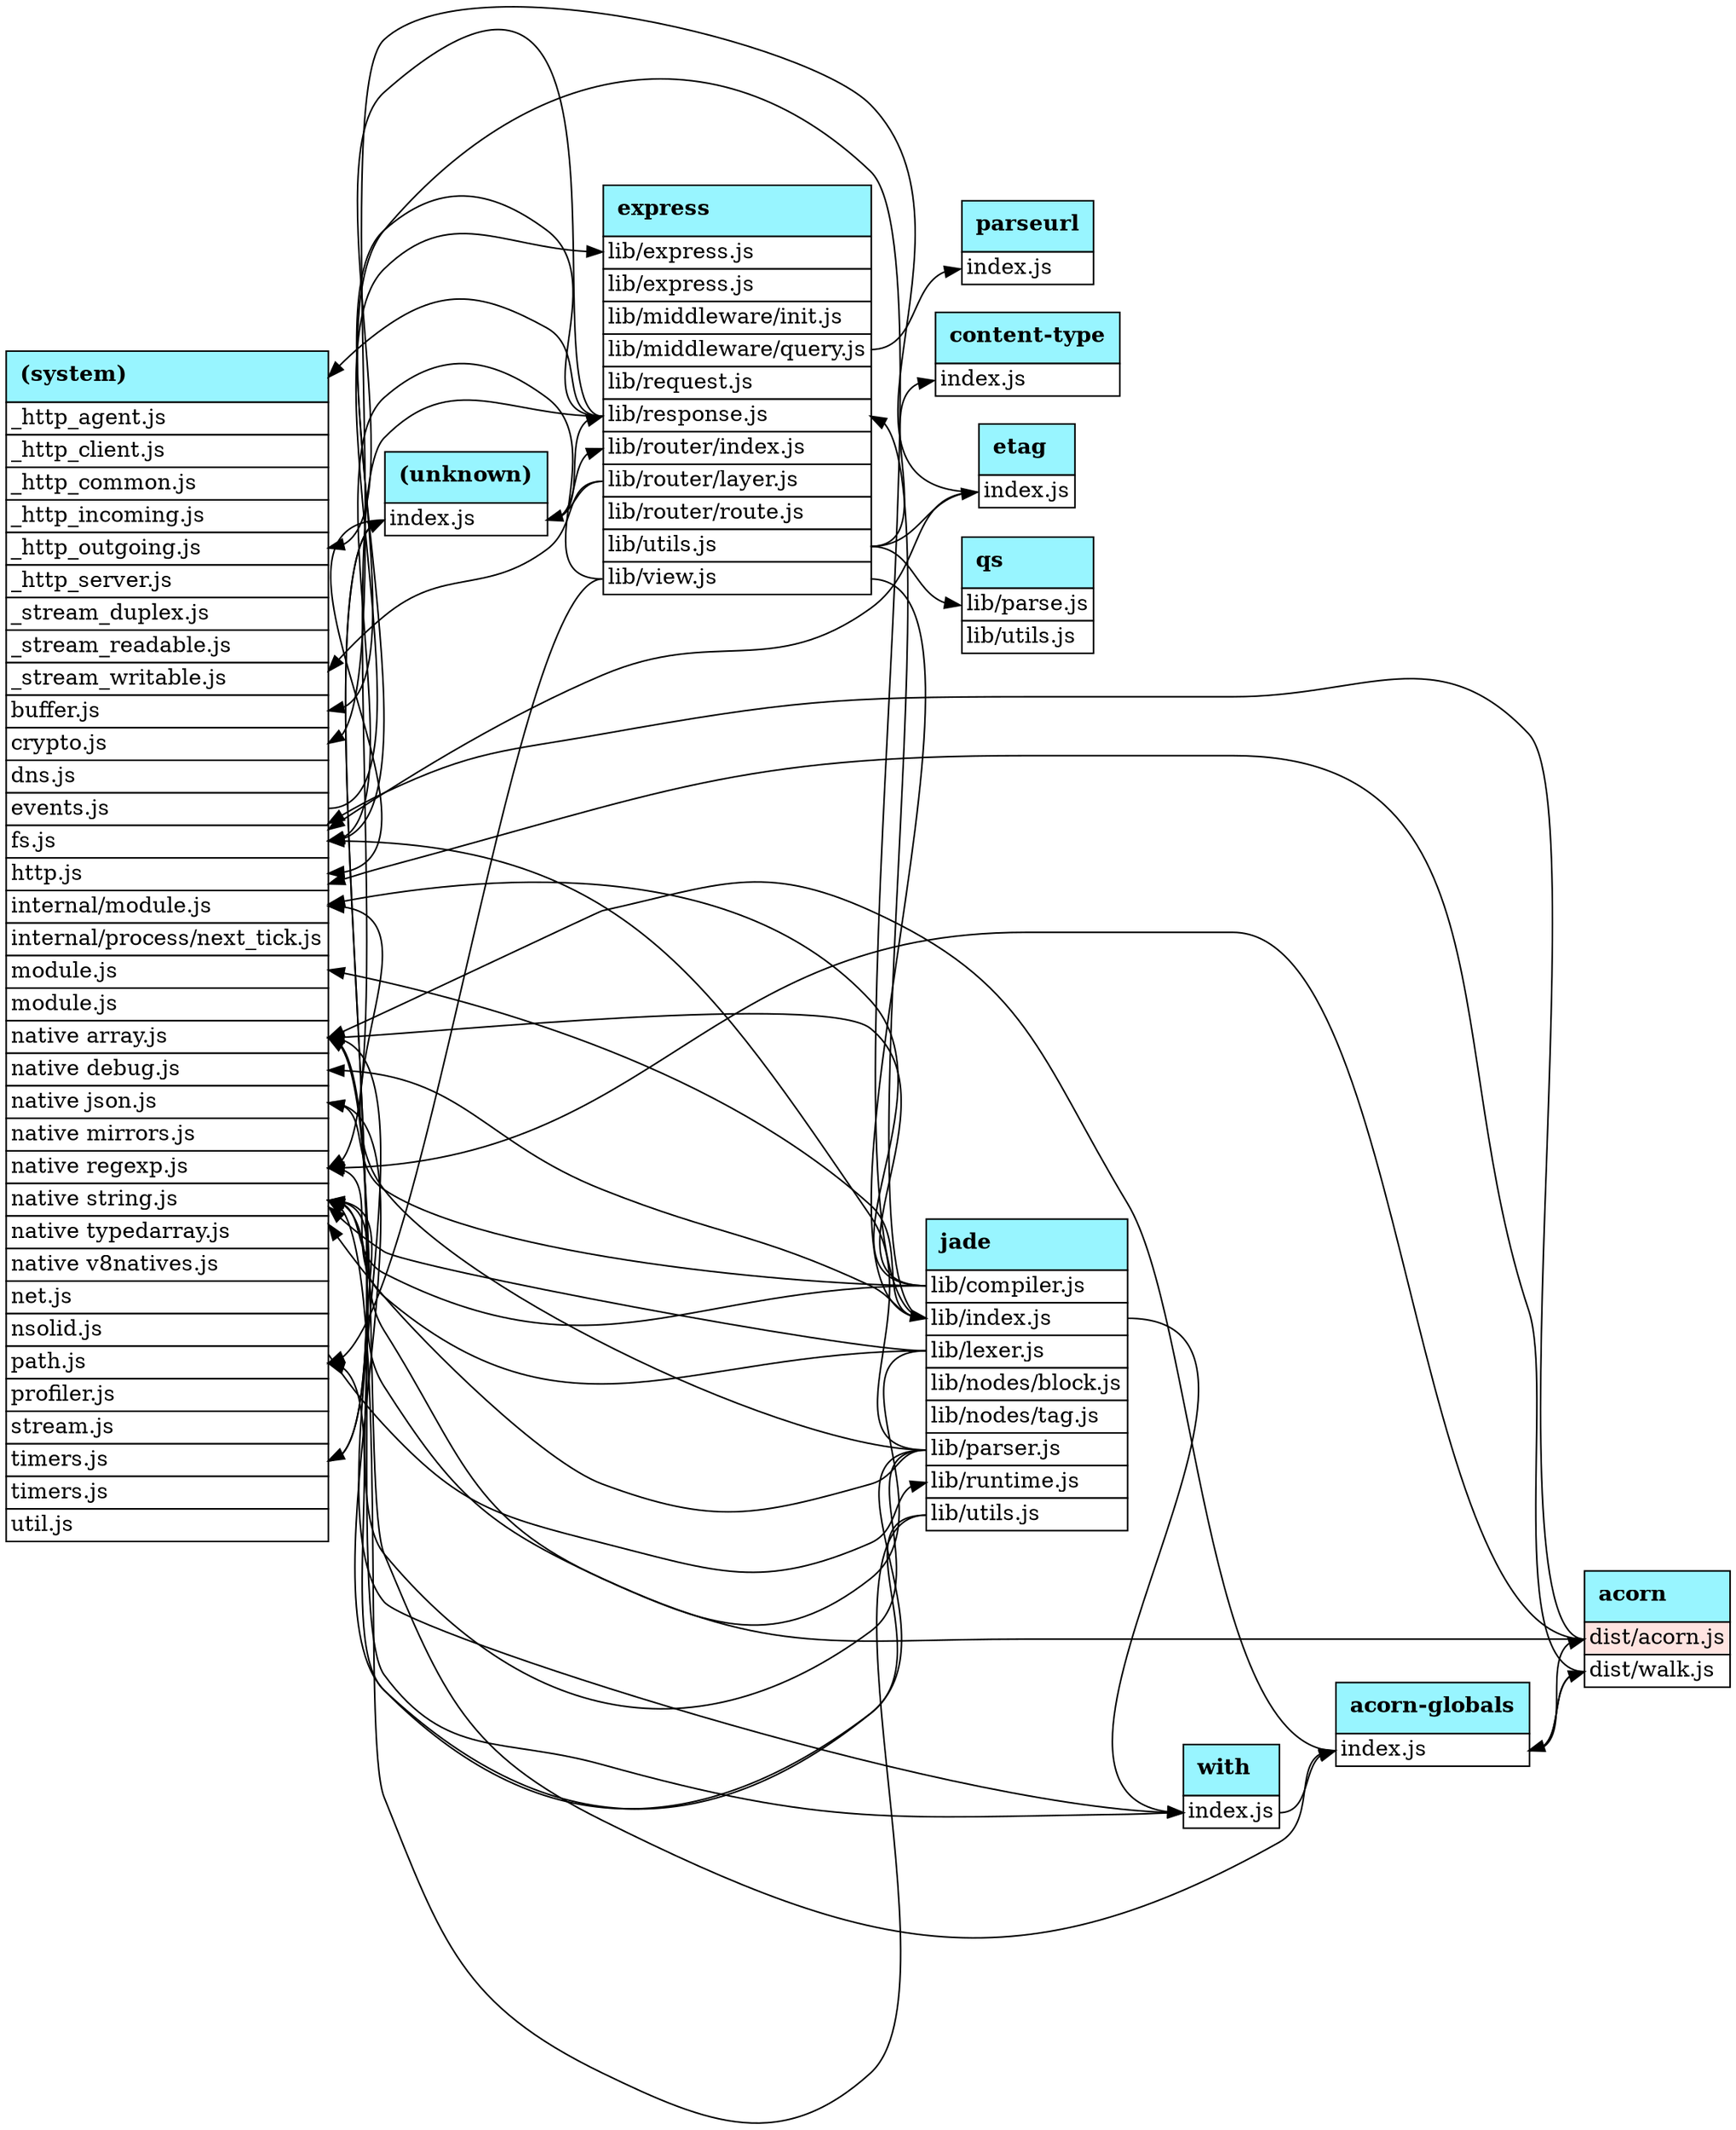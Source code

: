 digraph g {
    graph [
        rankdir = "LR"
    ];
    "(system)" [
        shape = "plain"
        label = <<table border="0" cellspacing="0">
<tr><td align="left" border="1" cellpadding="8" bgcolor="cadetblue1"  title="package (system) -- 1%" ><b>(system)</b></td></tr>
<tr><td port="_http_agent.js" align="left" border="1" bgcolor="white" title="0% -- _http_agent.js" href="#">_http_agent.js</td></tr>
<tr><td port="_http_client.js" align="left" border="1" bgcolor="white" title="0% -- _http_client.js" href="#">_http_client.js</td></tr>
<tr><td port="_http_common.js" align="left" border="1" bgcolor="white" title="0% -- _http_common.js" href="#">_http_common.js</td></tr>
<tr><td port="_http_incoming.js" align="left" border="1" bgcolor="white" title="0% -- _http_incoming.js" href="#">_http_incoming.js</td></tr>
<tr><td port="_http_outgoing.js" align="left" border="1" bgcolor="white" title="0% -- _http_outgoing.js" href="#">_http_outgoing.js</td></tr>
<tr><td port="_http_server.js" align="left" border="1" bgcolor="white" title="0% -- _http_server.js" href="#">_http_server.js</td></tr>
<tr><td port="_stream_duplex.js" align="left" border="1" bgcolor="white" title="0% -- _stream_duplex.js" href="#">_stream_duplex.js</td></tr>
<tr><td port="_stream_readable.js" align="left" border="1" bgcolor="white" title="0% -- _stream_readable.js" href="#">_stream_readable.js</td></tr>
<tr><td port="_stream_writable.js" align="left" border="1" bgcolor="white" title="0% -- _stream_writable.js" href="#">_stream_writable.js</td></tr>
<tr><td port="buffer.js" align="left" border="1" bgcolor="white" title="0% -- buffer.js" href="#">buffer.js</td></tr>
<tr><td port="crypto.js" align="left" border="1" bgcolor="white" title="0% -- crypto.js" href="#">crypto.js</td></tr>
<tr><td port="dns.js" align="left" border="1" bgcolor="white" title="0% -- dns.js" href="#">dns.js</td></tr>
<tr><td port="events.js" align="left" border="1" bgcolor="white" title="0% -- events.js" href="#">events.js</td></tr>
<tr><td port="fs.js" align="left" border="1" bgcolor="white" title="0% -- fs.js" href="#">fs.js</td></tr>
<tr><td port="http.js" align="left" border="1" bgcolor="white" title="0% -- http.js" href="#">http.js</td></tr>
<tr><td port="internal/module.js" align="left" border="1" bgcolor="white" title="0% -- internal/module.js" href="#">internal/module.js</td></tr>
<tr><td port="internal/process/next_tick.js" align="left" border="1" bgcolor="white" title="0% -- internal/process/next_tick.js" href="#">internal/process/next_tick.js</td></tr>
<tr><td port="module.js" align="left" border="1" bgcolor="white" title="0% -- module.js" href="#">module.js</td></tr>
<tr><td port="module.js" align="left" border="1" bgcolor="white" title="0% -- module.js" href="#">module.js</td></tr>
<tr><td port="native array.js" align="left" border="1" bgcolor="white" title="0% -- native array.js" href="#">native array.js</td></tr>
<tr><td port="native debug.js" align="left" border="1" bgcolor="white" title="0% -- native debug.js" href="#">native debug.js</td></tr>
<tr><td port="native json.js" align="left" border="1" bgcolor="white" title="0% -- native json.js" href="#">native json.js</td></tr>
<tr><td port="native mirrors.js" align="left" border="1" bgcolor="white" title="0% -- native mirrors.js" href="#">native mirrors.js</td></tr>
<tr><td port="native regexp.js" align="left" border="1" bgcolor="white" title="0% -- native regexp.js" href="#">native regexp.js</td></tr>
<tr><td port="native string.js" align="left" border="1" bgcolor="white" title="0% -- native string.js" href="#">native string.js</td></tr>
<tr><td port="native typedarray.js" align="left" border="1" bgcolor="white" title="0% -- native typedarray.js" href="#">native typedarray.js</td></tr>
<tr><td port="native v8natives.js" align="left" border="1" bgcolor="white" title="0% -- native v8natives.js" href="#">native v8natives.js</td></tr>
<tr><td port="net.js" align="left" border="1" bgcolor="white" title="0% -- net.js" href="#">net.js</td></tr>
<tr><td port="nsolid.js" align="left" border="1" bgcolor="white" title="0% -- nsolid.js" href="#">nsolid.js</td></tr>
<tr><td port="path.js" align="left" border="1" bgcolor="white" title="0% -- path.js" href="#">path.js</td></tr>
<tr><td port="profiler.js" align="left" border="1" bgcolor="white" title="0% -- profiler.js" href="#">profiler.js</td></tr>
<tr><td port="stream.js" align="left" border="1" bgcolor="white" title="0% -- stream.js" href="#">stream.js</td></tr>
<tr><td port="timers.js" align="left" border="1" bgcolor="white" title="0% -- timers.js" href="#">timers.js</td></tr>
<tr><td port="timers.js" align="left" border="1" bgcolor="white" title="0% -- timers.js" href="#">timers.js</td></tr>
<tr><td port="util.js" align="left" border="1" bgcolor="white" title="0% -- util.js" href="#">util.js</td></tr>
</table>>
    ];
    "(unknown)" [
        shape = "plain"
        label = <<table border="0" cellspacing="0">
<tr><td align="left" border="1" cellpadding="8" bgcolor="cadetblue1"  title="package (unknown) -- 0%" ><b>(unknown)</b></td></tr>
<tr><td port="index.js" align="left" border="1" bgcolor="white" title="0% -- /Users/pmuellr/Projects/slides/2017/01-profiling-node/demos/express-demo/index.js" href="#">index.js</td></tr>
</table>>
    ];
    "express" [
        shape = "plain"
        label = <<table border="0" cellspacing="0">
<tr><td align="left" border="1" cellpadding="8" bgcolor="cadetblue1" href="https://npmjs.org/package/express" title="package express -- 0%" ><b>express</b></td></tr>
<tr><td port="lib/express.js" align="left" border="1" bgcolor="white" title="0% -- /Users/pmuellr/Projects/slides/2017/01-profiling-node/demos/express-demo/node_modules/express/lib/express.js" href="#">lib/express.js</td></tr>
<tr><td port="lib/express.js" align="left" border="1" bgcolor="white" title="0% -- /Users/pmuellr/Projects/slides/2017/01-profiling-node/demos/express-demo/node_modules/express/lib/express.js" href="#">lib/express.js</td></tr>
<tr><td port="lib/middleware/init.js" align="left" border="1" bgcolor="white" title="0% -- /Users/pmuellr/Projects/slides/2017/01-profiling-node/demos/express-demo/node_modules/express/lib/middleware/init.js" href="#">lib/middleware/init.js</td></tr>
<tr><td port="lib/middleware/query.js" align="left" border="1" bgcolor="white" title="0% -- /Users/pmuellr/Projects/slides/2017/01-profiling-node/demos/express-demo/node_modules/express/lib/middleware/query.js" href="#">lib/middleware/query.js</td></tr>
<tr><td port="lib/request.js" align="left" border="1" bgcolor="white" title="0% -- /Users/pmuellr/Projects/slides/2017/01-profiling-node/demos/express-demo/node_modules/express/lib/request.js" href="#">lib/request.js</td></tr>
<tr><td port="lib/response.js" align="left" border="1" bgcolor="white" title="0% -- /Users/pmuellr/Projects/slides/2017/01-profiling-node/demos/express-demo/node_modules/express/lib/response.js" href="#">lib/response.js</td></tr>
<tr><td port="lib/router/index.js" align="left" border="1" bgcolor="white" title="0% -- /Users/pmuellr/Projects/slides/2017/01-profiling-node/demos/express-demo/node_modules/express/lib/router/index.js" href="#">lib/router/index.js</td></tr>
<tr><td port="lib/router/layer.js" align="left" border="1" bgcolor="white" title="0% -- /Users/pmuellr/Projects/slides/2017/01-profiling-node/demos/express-demo/node_modules/express/lib/router/layer.js" href="#">lib/router/layer.js</td></tr>
<tr><td port="lib/router/route.js" align="left" border="1" bgcolor="white" title="0% -- /Users/pmuellr/Projects/slides/2017/01-profiling-node/demos/express-demo/node_modules/express/lib/router/route.js" href="#">lib/router/route.js</td></tr>
<tr><td port="lib/utils.js" align="left" border="1" bgcolor="white" title="0% -- /Users/pmuellr/Projects/slides/2017/01-profiling-node/demos/express-demo/node_modules/express/lib/utils.js" href="#">lib/utils.js</td></tr>
<tr><td port="lib/view.js" align="left" border="1" bgcolor="white" title="0% -- /Users/pmuellr/Projects/slides/2017/01-profiling-node/demos/express-demo/node_modules/express/lib/view.js" href="#">lib/view.js</td></tr>
</table>>
    ];
    "qs" [
        shape = "plain"
        label = <<table border="0" cellspacing="0">
<tr><td align="left" border="1" cellpadding="8" bgcolor="cadetblue1" href="https://npmjs.org/package/qs" title="package qs -- 0%" ><b>qs</b></td></tr>
<tr><td port="lib/parse.js" align="left" border="1" bgcolor="white" title="0% -- /Users/pmuellr/Projects/slides/2017/01-profiling-node/demos/express-demo/node_modules/express/node_modules/qs/lib/parse.js" href="#">lib/parse.js</td></tr>
<tr><td port="lib/utils.js" align="left" border="1" bgcolor="white" title="0% -- /Users/pmuellr/Projects/slides/2017/01-profiling-node/demos/express-demo/node_modules/express/node_modules/qs/lib/utils.js" href="#">lib/utils.js</td></tr>
</table>>
    ];
    "jade" [
        shape = "plain"
        label = <<table border="0" cellspacing="0">
<tr><td align="left" border="1" cellpadding="8" bgcolor="cadetblue1" href="https://npmjs.org/package/jade" title="package jade -- 0%" ><b>jade</b></td></tr>
<tr><td port="lib/compiler.js" align="left" border="1" bgcolor="white" title="0% -- /Users/pmuellr/Projects/slides/2017/01-profiling-node/demos/express-demo/node_modules/jade/lib/compiler.js" href="#">lib/compiler.js</td></tr>
<tr><td port="lib/index.js" align="left" border="1" bgcolor="white" title="0% -- /Users/pmuellr/Projects/slides/2017/01-profiling-node/demos/express-demo/node_modules/jade/lib/index.js" href="#">lib/index.js</td></tr>
<tr><td port="lib/lexer.js" align="left" border="1" bgcolor="white" title="0% -- /Users/pmuellr/Projects/slides/2017/01-profiling-node/demos/express-demo/node_modules/jade/lib/lexer.js" href="#">lib/lexer.js</td></tr>
<tr><td port="lib/nodes/block.js" align="left" border="1" bgcolor="white" title="0% -- /Users/pmuellr/Projects/slides/2017/01-profiling-node/demos/express-demo/node_modules/jade/lib/nodes/block.js" href="#">lib/nodes/block.js</td></tr>
<tr><td port="lib/nodes/tag.js" align="left" border="1" bgcolor="white" title="0% -- /Users/pmuellr/Projects/slides/2017/01-profiling-node/demos/express-demo/node_modules/jade/lib/nodes/tag.js" href="#">lib/nodes/tag.js</td></tr>
<tr><td port="lib/parser.js" align="left" border="1" bgcolor="white" title="0% -- /Users/pmuellr/Projects/slides/2017/01-profiling-node/demos/express-demo/node_modules/jade/lib/parser.js" href="#">lib/parser.js</td></tr>
<tr><td port="lib/runtime.js" align="left" border="1" bgcolor="white" title="0% -- /Users/pmuellr/Projects/slides/2017/01-profiling-node/demos/express-demo/node_modules/jade/lib/runtime.js" href="#">lib/runtime.js</td></tr>
<tr><td port="lib/utils.js" align="left" border="1" bgcolor="white" title="0% -- /Users/pmuellr/Projects/slides/2017/01-profiling-node/demos/express-demo/node_modules/jade/lib/utils.js" href="#">lib/utils.js</td></tr>
</table>>
    ];
    "with" [
        shape = "plain"
        label = <<table border="0" cellspacing="0">
<tr><td align="left" border="1" cellpadding="8" bgcolor="cadetblue1" href="https://npmjs.org/package/with" title="package with -- 0%" ><b>with</b></td></tr>
<tr><td port="index.js" align="left" border="1" bgcolor="white" title="0% -- /Users/pmuellr/Projects/slides/2017/01-profiling-node/demos/express-demo/node_modules/jade/node_modules/with/index.js" href="#">index.js</td></tr>
</table>>
    ];
    "acorn-globals" [
        shape = "plain"
        label = <<table border="0" cellspacing="0">
<tr><td align="left" border="1" cellpadding="8" bgcolor="cadetblue1" href="https://npmjs.org/package/acorn-globals" title="package acorn-globals -- 0%" ><b>acorn-globals</b></td></tr>
<tr><td port="index.js" align="left" border="1" bgcolor="white" title="0% -- /Users/pmuellr/Projects/slides/2017/01-profiling-node/demos/express-demo/node_modules/jade/node_modules/with/node_modules/acorn-globals/index.js" href="#">index.js</td></tr>
</table>>
    ];
    "acorn" [
        shape = "plain"
        label = <<table border="0" cellspacing="0">
<tr><td align="left" border="1" cellpadding="8" bgcolor="cadetblue1" href="https://npmjs.org/package/acorn" title="package acorn -- 0%" ><b>acorn</b></td></tr>
<tr><td port="dist/acorn.js" align="left" border="1" bgcolor="mistyrose" title="1% -- /Users/pmuellr/Projects/slides/2017/01-profiling-node/demos/express-demo/node_modules/jade/node_modules/with/node_modules/acorn-globals/node_modules/acorn/dist/acorn.js" href="#">dist/acorn.js</td></tr>
<tr><td port="dist/walk.js" align="left" border="1" bgcolor="white" title="0% -- /Users/pmuellr/Projects/slides/2017/01-profiling-node/demos/express-demo/node_modules/jade/node_modules/with/node_modules/acorn-globals/node_modules/acorn/dist/walk.js" href="#">dist/walk.js</td></tr>
</table>>
    ];
    "content-type" [
        shape = "plain"
        label = <<table border="0" cellspacing="0">
<tr><td align="left" border="1" cellpadding="8" bgcolor="cadetblue1" href="https://npmjs.org/package/content-type" title="package content-type -- 0%" ><b>content-type</b></td></tr>
<tr><td port="index.js" align="left" border="1" bgcolor="white" title="0% -- /Users/pmuellr/Projects/slides/2017/01-profiling-node/demos/express-demo/node_modules/express/node_modules/content-type/index.js" href="#">index.js</td></tr>
</table>>
    ];
    "etag" [
        shape = "plain"
        label = <<table border="0" cellspacing="0">
<tr><td align="left" border="1" cellpadding="8" bgcolor="cadetblue1" href="https://npmjs.org/package/etag" title="package etag -- 0%" ><b>etag</b></td></tr>
<tr><td port="index.js" align="left" border="1" bgcolor="white" title="0% -- /Users/pmuellr/Projects/slides/2017/01-profiling-node/demos/express-demo/node_modules/express/node_modules/etag/index.js" href="#">index.js</td></tr>
</table>>
    ];
    "parseurl" [
        shape = "plain"
        label = <<table border="0" cellspacing="0">
<tr><td align="left" border="1" cellpadding="8" bgcolor="cadetblue1" href="https://npmjs.org/package/parseurl" title="package parseurl -- 0%" ><b>parseurl</b></td></tr>
<tr><td port="index.js" align="left" border="1" bgcolor="white" title="0% -- /Users/pmuellr/Projects/slides/2017/01-profiling-node/demos/express-demo/node_modules/express/node_modules/parseurl/index.js" href="#">index.js</td></tr>
</table>>
    ];
    "(system)":"" -> "jade":"lib/runtime.js" [tooltip="(system): -> jade:lib/runtime.js"];
    "(system)":"events.js" -> "express":"lib/express.js" [tooltip="(system):events.js -> express:lib/express.js"];
    "(system)":"native array.js" -> "acorn-globals":"index.js" [tooltip="(system):native array.js -> acorn-globals:index.js"];
    "(system)":"native array.js" -> "with":"index.js" [tooltip="(system):native array.js -> with:index.js"];
    "(system)":"timers.js" -> "(unknown)":"index.js" [tooltip="(system):timers.js -> (unknown):index.js"];
    "(unknown)":"index.js" -> "(system)":"http.js" [tooltip="(unknown):index.js -> (system):http.js"];
    "(unknown)":"index.js" -> "express":"lib/router/index.js" [tooltip="(unknown):index.js -> express:lib/router/index.js"];
    "(unknown)":"index.js" -> "(system)":"timers.js" [tooltip="(unknown):index.js -> (system):timers.js"];
    "(unknown)":"index.js" -> "express":"lib/response.js" [tooltip="(unknown):index.js -> express:lib/response.js"];
    "express":"lib/middleware/query.js" -> "parseurl":"index.js" [tooltip="express:lib/middleware/query.js -> parseurl:index.js"];
    "express":"lib/response.js" -> "(system)":"" [tooltip="express:lib/response.js -> (system):"];
    "express":"lib/response.js" -> "(system)":"_http_outgoing.js" [tooltip="express:lib/response.js -> (system):_http_outgoing.js"];
    "express":"lib/response.js" -> "(system)":"buffer.js" [tooltip="express:lib/response.js -> (system):buffer.js"];
    "express":"lib/response.js" -> "(system)":"native regexp.js" [tooltip="express:lib/response.js -> (system):native regexp.js"];
    "express":"lib/router/layer.js" -> "(system)":"" [tooltip="express:lib/router/layer.js -> (system):"];
    "express":"lib/router/layer.js" -> "(unknown)":"index.js" [tooltip="express:lib/router/layer.js -> (unknown):index.js"];
    "express":"lib/utils.js" -> "qs":"lib/parse.js" [tooltip="express:lib/utils.js -> qs:lib/parse.js"];
    "express":"lib/utils.js" -> "content-type":"index.js" [tooltip="express:lib/utils.js -> content-type:index.js"];
    "express":"lib/utils.js" -> "etag":"index.js" [tooltip="express:lib/utils.js -> etag:index.js"];
    "express":"lib/view.js" -> "(system)":"path.js" [tooltip="express:lib/view.js -> (system):path.js"];
    "express":"lib/view.js" -> "(system)":"fs.js" [tooltip="express:lib/view.js -> (system):fs.js"];
    "express":"lib/view.js" -> "jade":"lib/index.js" [tooltip="express:lib/view.js -> jade:lib/index.js"];
    "jade":"lib/compiler.js" -> "(system)":"native array.js" [tooltip="jade:lib/compiler.js -> (system):native array.js"];
    "jade":"lib/compiler.js" -> "(system)":"native string.js" [tooltip="jade:lib/compiler.js -> (system):native string.js"];
    "jade":"lib/compiler.js" -> "(system)":"native json.js" [tooltip="jade:lib/compiler.js -> (system):native json.js"];
    "jade":"lib/compiler.js" -> "(system)":"" [tooltip="jade:lib/compiler.js -> (system):"];
    "jade":"lib/index.js" -> "express":"lib/response.js" [tooltip="jade:lib/index.js -> express:lib/response.js"];
    "jade":"lib/index.js" -> "(system)":"fs.js" [tooltip="jade:lib/index.js -> (system):fs.js"];
    "jade":"lib/index.js" -> "(system)":"" [tooltip="jade:lib/index.js -> (system):"];
    "jade":"lib/index.js" -> "(system)":"native debug.js" [tooltip="jade:lib/index.js -> (system):native debug.js"];
    "jade":"lib/index.js" -> "with":"index.js" [tooltip="jade:lib/index.js -> with:index.js"];
    "jade":"lib/lexer.js" -> "(system)":"" [tooltip="jade:lib/lexer.js -> (system):"];
    "jade":"lib/lexer.js" -> "(system)":"native regexp.js" [tooltip="jade:lib/lexer.js -> (system):native regexp.js"];
    "jade":"lib/lexer.js" -> "(system)":"native string.js" [tooltip="jade:lib/lexer.js -> (system):native string.js"];
    "jade":"lib/parser.js" -> "(system)":"" [tooltip="jade:lib/parser.js -> (system):"];
    "jade":"lib/parser.js" -> "(system)":"fs.js" [tooltip="jade:lib/parser.js -> (system):fs.js"];
    "jade":"lib/parser.js" -> "(system)":"internal/module.js" [tooltip="jade:lib/parser.js -> (system):internal/module.js"];
    "jade":"lib/parser.js" -> "(system)":"native string.js" [tooltip="jade:lib/parser.js -> (system):native string.js"];
    "jade":"lib/parser.js" -> "(system)":"path.js" [tooltip="jade:lib/parser.js -> (system):path.js"];
    "jade":"lib/utils.js" -> "(system)":"native string.js" [tooltip="jade:lib/utils.js -> (system):native string.js"];
    "jade":"lib/utils.js" -> "(system)":"native json.js" [tooltip="jade:lib/utils.js -> (system):native json.js"];
    "with":"index.js" -> "acorn-globals":"index.js" [tooltip="with:index.js -> acorn-globals:index.js"];
    "with":"index.js" -> "(system)":"native array.js" [tooltip="with:index.js -> (system):native array.js"];
    "acorn-globals":"index.js" -> "acorn":"dist/walk.js" [tooltip="acorn-globals:index.js -> acorn:dist/walk.js"];
    "acorn-globals":"index.js" -> "(system)":"native array.js" [tooltip="acorn-globals:index.js -> (system):native array.js"];
    "acorn-globals":"index.js" -> "acorn":"dist/acorn.js" [tooltip="acorn-globals:index.js -> acorn:dist/acorn.js"];
    "acorn":"dist/acorn.js" -> "(system)":"" [tooltip="acorn:dist/acorn.js -> (system):"];
    "acorn":"dist/acorn.js" -> "(system)":"native regexp.js" [tooltip="acorn:dist/acorn.js -> (system):native regexp.js"];
    "acorn":"dist/acorn.js" -> "(system)":"native string.js" [tooltip="acorn:dist/acorn.js -> (system):native string.js"];
    "acorn":"dist/walk.js" -> "(system)":"" [tooltip="acorn:dist/walk.js -> (system):"];
    "acorn":"dist/walk.js" -> "acorn-globals":"index.js" [tooltip="acorn:dist/walk.js -> acorn-globals:index.js"];
    "etag":"index.js" -> "(system)":"crypto.js" [tooltip="etag:index.js -> (system):crypto.js"];
    "etag":"index.js" -> "(system)":"" [tooltip="etag:index.js -> (system):"];
}
